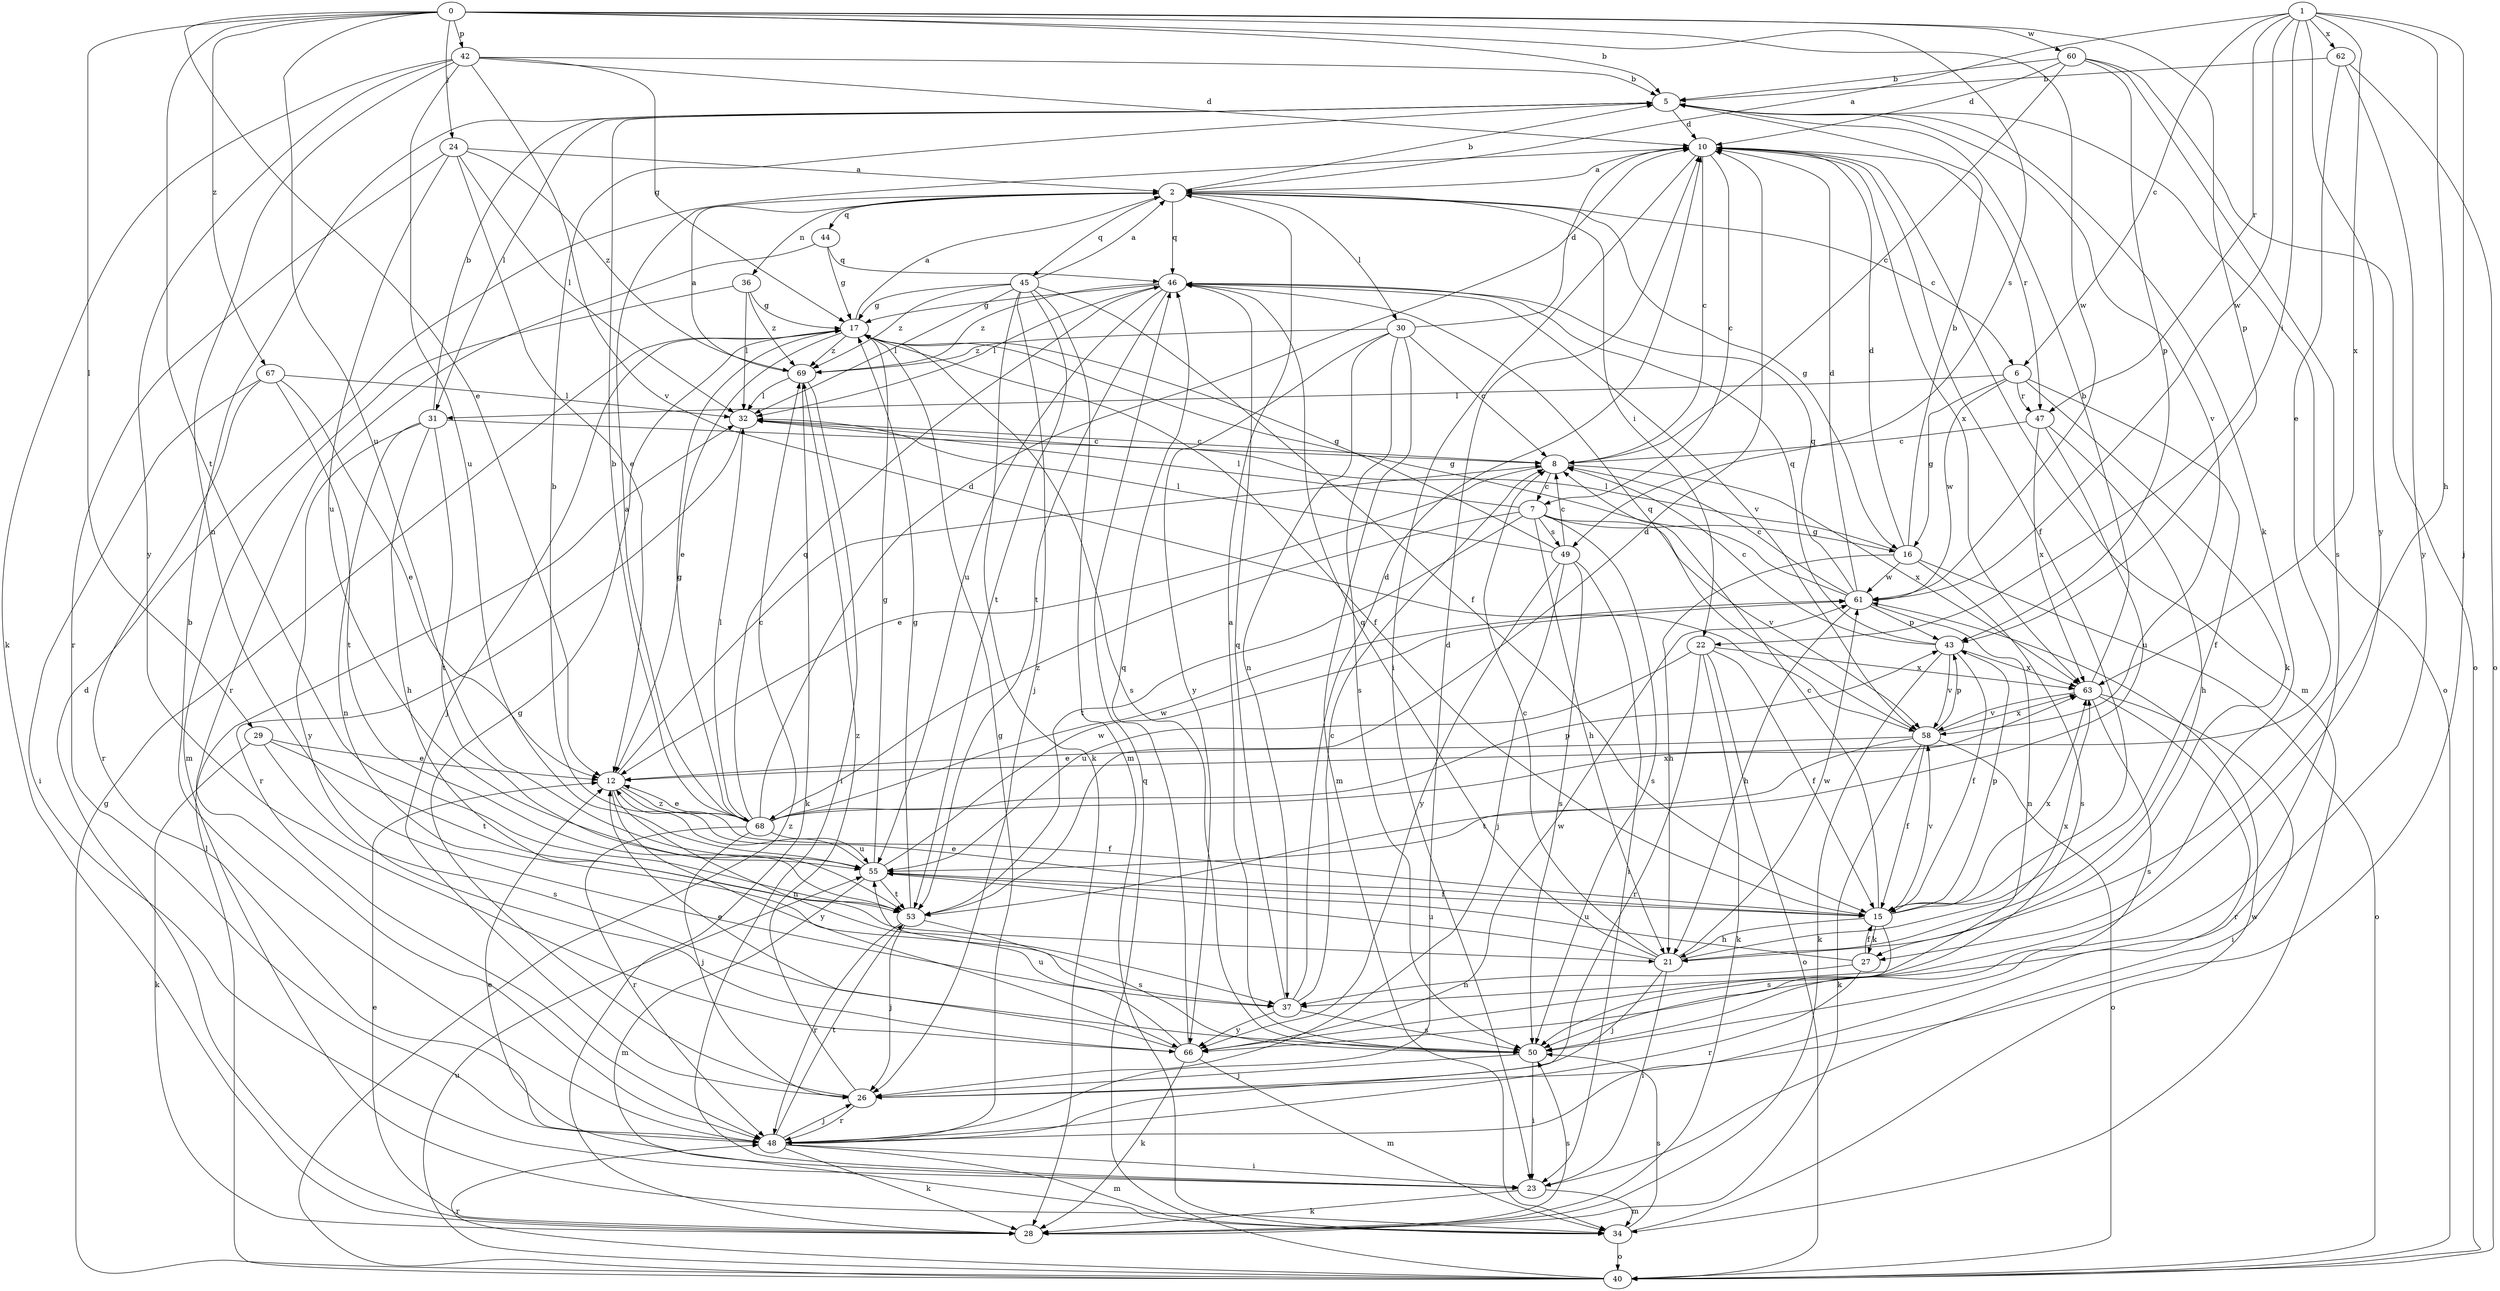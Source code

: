 strict digraph  {
0;
1;
2;
5;
6;
7;
8;
10;
12;
15;
16;
17;
21;
22;
23;
24;
26;
27;
28;
29;
30;
31;
32;
34;
36;
37;
40;
42;
43;
44;
45;
46;
47;
48;
49;
50;
53;
55;
58;
60;
61;
62;
63;
66;
67;
68;
69;
0 -> 5  [label=b];
0 -> 12  [label=e];
0 -> 24  [label=j];
0 -> 29  [label=l];
0 -> 42  [label=p];
0 -> 43  [label=p];
0 -> 49  [label=s];
0 -> 53  [label=t];
0 -> 55  [label=u];
0 -> 60  [label=w];
0 -> 61  [label=w];
0 -> 67  [label=z];
1 -> 2  [label=a];
1 -> 6  [label=c];
1 -> 21  [label=h];
1 -> 22  [label=i];
1 -> 26  [label=j];
1 -> 47  [label=r];
1 -> 61  [label=w];
1 -> 62  [label=x];
1 -> 63  [label=x];
1 -> 66  [label=y];
2 -> 5  [label=b];
2 -> 6  [label=c];
2 -> 16  [label=g];
2 -> 22  [label=i];
2 -> 30  [label=l];
2 -> 36  [label=n];
2 -> 44  [label=q];
2 -> 45  [label=q];
2 -> 46  [label=q];
5 -> 10  [label=d];
5 -> 27  [label=k];
5 -> 31  [label=l];
5 -> 40  [label=o];
5 -> 58  [label=v];
6 -> 15  [label=f];
6 -> 16  [label=g];
6 -> 27  [label=k];
6 -> 31  [label=l];
6 -> 47  [label=r];
6 -> 61  [label=w];
7 -> 16  [label=g];
7 -> 21  [label=h];
7 -> 32  [label=l];
7 -> 49  [label=s];
7 -> 50  [label=s];
7 -> 53  [label=t];
7 -> 58  [label=v];
7 -> 68  [label=z];
8 -> 7  [label=c];
8 -> 12  [label=e];
8 -> 63  [label=x];
10 -> 2  [label=a];
10 -> 7  [label=c];
10 -> 8  [label=c];
10 -> 15  [label=f];
10 -> 23  [label=i];
10 -> 34  [label=m];
10 -> 47  [label=r];
10 -> 63  [label=x];
12 -> 8  [label=c];
12 -> 15  [label=f];
12 -> 37  [label=n];
12 -> 66  [label=y];
12 -> 68  [label=z];
15 -> 8  [label=c];
15 -> 12  [label=e];
15 -> 21  [label=h];
15 -> 27  [label=k];
15 -> 43  [label=p];
15 -> 50  [label=s];
15 -> 58  [label=v];
15 -> 63  [label=x];
16 -> 5  [label=b];
16 -> 10  [label=d];
16 -> 21  [label=h];
16 -> 32  [label=l];
16 -> 40  [label=o];
16 -> 50  [label=s];
16 -> 61  [label=w];
17 -> 2  [label=a];
17 -> 12  [label=e];
17 -> 15  [label=f];
17 -> 26  [label=j];
17 -> 50  [label=s];
17 -> 69  [label=z];
21 -> 8  [label=c];
21 -> 23  [label=i];
21 -> 26  [label=j];
21 -> 46  [label=q];
21 -> 55  [label=u];
21 -> 61  [label=w];
21 -> 63  [label=x];
22 -> 15  [label=f];
22 -> 28  [label=k];
22 -> 40  [label=o];
22 -> 48  [label=r];
22 -> 55  [label=u];
22 -> 63  [label=x];
23 -> 12  [label=e];
23 -> 28  [label=k];
23 -> 34  [label=m];
24 -> 2  [label=a];
24 -> 12  [label=e];
24 -> 32  [label=l];
24 -> 48  [label=r];
24 -> 55  [label=u];
24 -> 69  [label=z];
26 -> 17  [label=g];
26 -> 48  [label=r];
26 -> 69  [label=z];
27 -> 15  [label=f];
27 -> 37  [label=n];
27 -> 48  [label=r];
27 -> 55  [label=u];
28 -> 10  [label=d];
28 -> 12  [label=e];
28 -> 50  [label=s];
29 -> 12  [label=e];
29 -> 28  [label=k];
29 -> 50  [label=s];
29 -> 53  [label=t];
30 -> 8  [label=c];
30 -> 10  [label=d];
30 -> 34  [label=m];
30 -> 37  [label=n];
30 -> 50  [label=s];
30 -> 66  [label=y];
30 -> 69  [label=z];
31 -> 5  [label=b];
31 -> 8  [label=c];
31 -> 21  [label=h];
31 -> 37  [label=n];
31 -> 53  [label=t];
31 -> 66  [label=y];
32 -> 8  [label=c];
32 -> 48  [label=r];
34 -> 40  [label=o];
34 -> 50  [label=s];
34 -> 61  [label=w];
36 -> 17  [label=g];
36 -> 32  [label=l];
36 -> 34  [label=m];
36 -> 69  [label=z];
37 -> 8  [label=c];
37 -> 10  [label=d];
37 -> 46  [label=q];
37 -> 50  [label=s];
37 -> 66  [label=y];
40 -> 17  [label=g];
40 -> 32  [label=l];
40 -> 46  [label=q];
40 -> 48  [label=r];
40 -> 55  [label=u];
40 -> 69  [label=z];
42 -> 5  [label=b];
42 -> 10  [label=d];
42 -> 17  [label=g];
42 -> 28  [label=k];
42 -> 37  [label=n];
42 -> 55  [label=u];
42 -> 58  [label=v];
42 -> 66  [label=y];
43 -> 8  [label=c];
43 -> 15  [label=f];
43 -> 28  [label=k];
43 -> 46  [label=q];
43 -> 58  [label=v];
43 -> 63  [label=x];
44 -> 17  [label=g];
44 -> 46  [label=q];
44 -> 48  [label=r];
45 -> 2  [label=a];
45 -> 15  [label=f];
45 -> 17  [label=g];
45 -> 26  [label=j];
45 -> 28  [label=k];
45 -> 32  [label=l];
45 -> 34  [label=m];
45 -> 53  [label=t];
45 -> 69  [label=z];
46 -> 17  [label=g];
46 -> 32  [label=l];
46 -> 53  [label=t];
46 -> 55  [label=u];
46 -> 58  [label=v];
46 -> 69  [label=z];
47 -> 8  [label=c];
47 -> 21  [label=h];
47 -> 55  [label=u];
47 -> 63  [label=x];
48 -> 5  [label=b];
48 -> 10  [label=d];
48 -> 17  [label=g];
48 -> 23  [label=i];
48 -> 26  [label=j];
48 -> 28  [label=k];
48 -> 34  [label=m];
48 -> 53  [label=t];
49 -> 8  [label=c];
49 -> 17  [label=g];
49 -> 23  [label=i];
49 -> 26  [label=j];
49 -> 32  [label=l];
49 -> 50  [label=s];
49 -> 66  [label=y];
50 -> 2  [label=a];
50 -> 23  [label=i];
50 -> 26  [label=j];
53 -> 10  [label=d];
53 -> 17  [label=g];
53 -> 26  [label=j];
53 -> 48  [label=r];
53 -> 50  [label=s];
55 -> 5  [label=b];
55 -> 15  [label=f];
55 -> 17  [label=g];
55 -> 34  [label=m];
55 -> 53  [label=t];
55 -> 61  [label=w];
58 -> 12  [label=e];
58 -> 15  [label=f];
58 -> 28  [label=k];
58 -> 40  [label=o];
58 -> 43  [label=p];
58 -> 46  [label=q];
58 -> 53  [label=t];
58 -> 63  [label=x];
60 -> 5  [label=b];
60 -> 8  [label=c];
60 -> 10  [label=d];
60 -> 40  [label=o];
60 -> 43  [label=p];
60 -> 50  [label=s];
61 -> 8  [label=c];
61 -> 10  [label=d];
61 -> 17  [label=g];
61 -> 21  [label=h];
61 -> 37  [label=n];
61 -> 43  [label=p];
61 -> 46  [label=q];
62 -> 5  [label=b];
62 -> 12  [label=e];
62 -> 40  [label=o];
62 -> 66  [label=y];
63 -> 5  [label=b];
63 -> 23  [label=i];
63 -> 48  [label=r];
63 -> 50  [label=s];
63 -> 58  [label=v];
66 -> 12  [label=e];
66 -> 28  [label=k];
66 -> 34  [label=m];
66 -> 46  [label=q];
66 -> 55  [label=u];
66 -> 61  [label=w];
67 -> 12  [label=e];
67 -> 23  [label=i];
67 -> 32  [label=l];
67 -> 48  [label=r];
67 -> 53  [label=t];
68 -> 2  [label=a];
68 -> 5  [label=b];
68 -> 10  [label=d];
68 -> 12  [label=e];
68 -> 17  [label=g];
68 -> 26  [label=j];
68 -> 32  [label=l];
68 -> 43  [label=p];
68 -> 46  [label=q];
68 -> 48  [label=r];
68 -> 55  [label=u];
68 -> 61  [label=w];
68 -> 63  [label=x];
69 -> 2  [label=a];
69 -> 23  [label=i];
69 -> 28  [label=k];
69 -> 32  [label=l];
}
